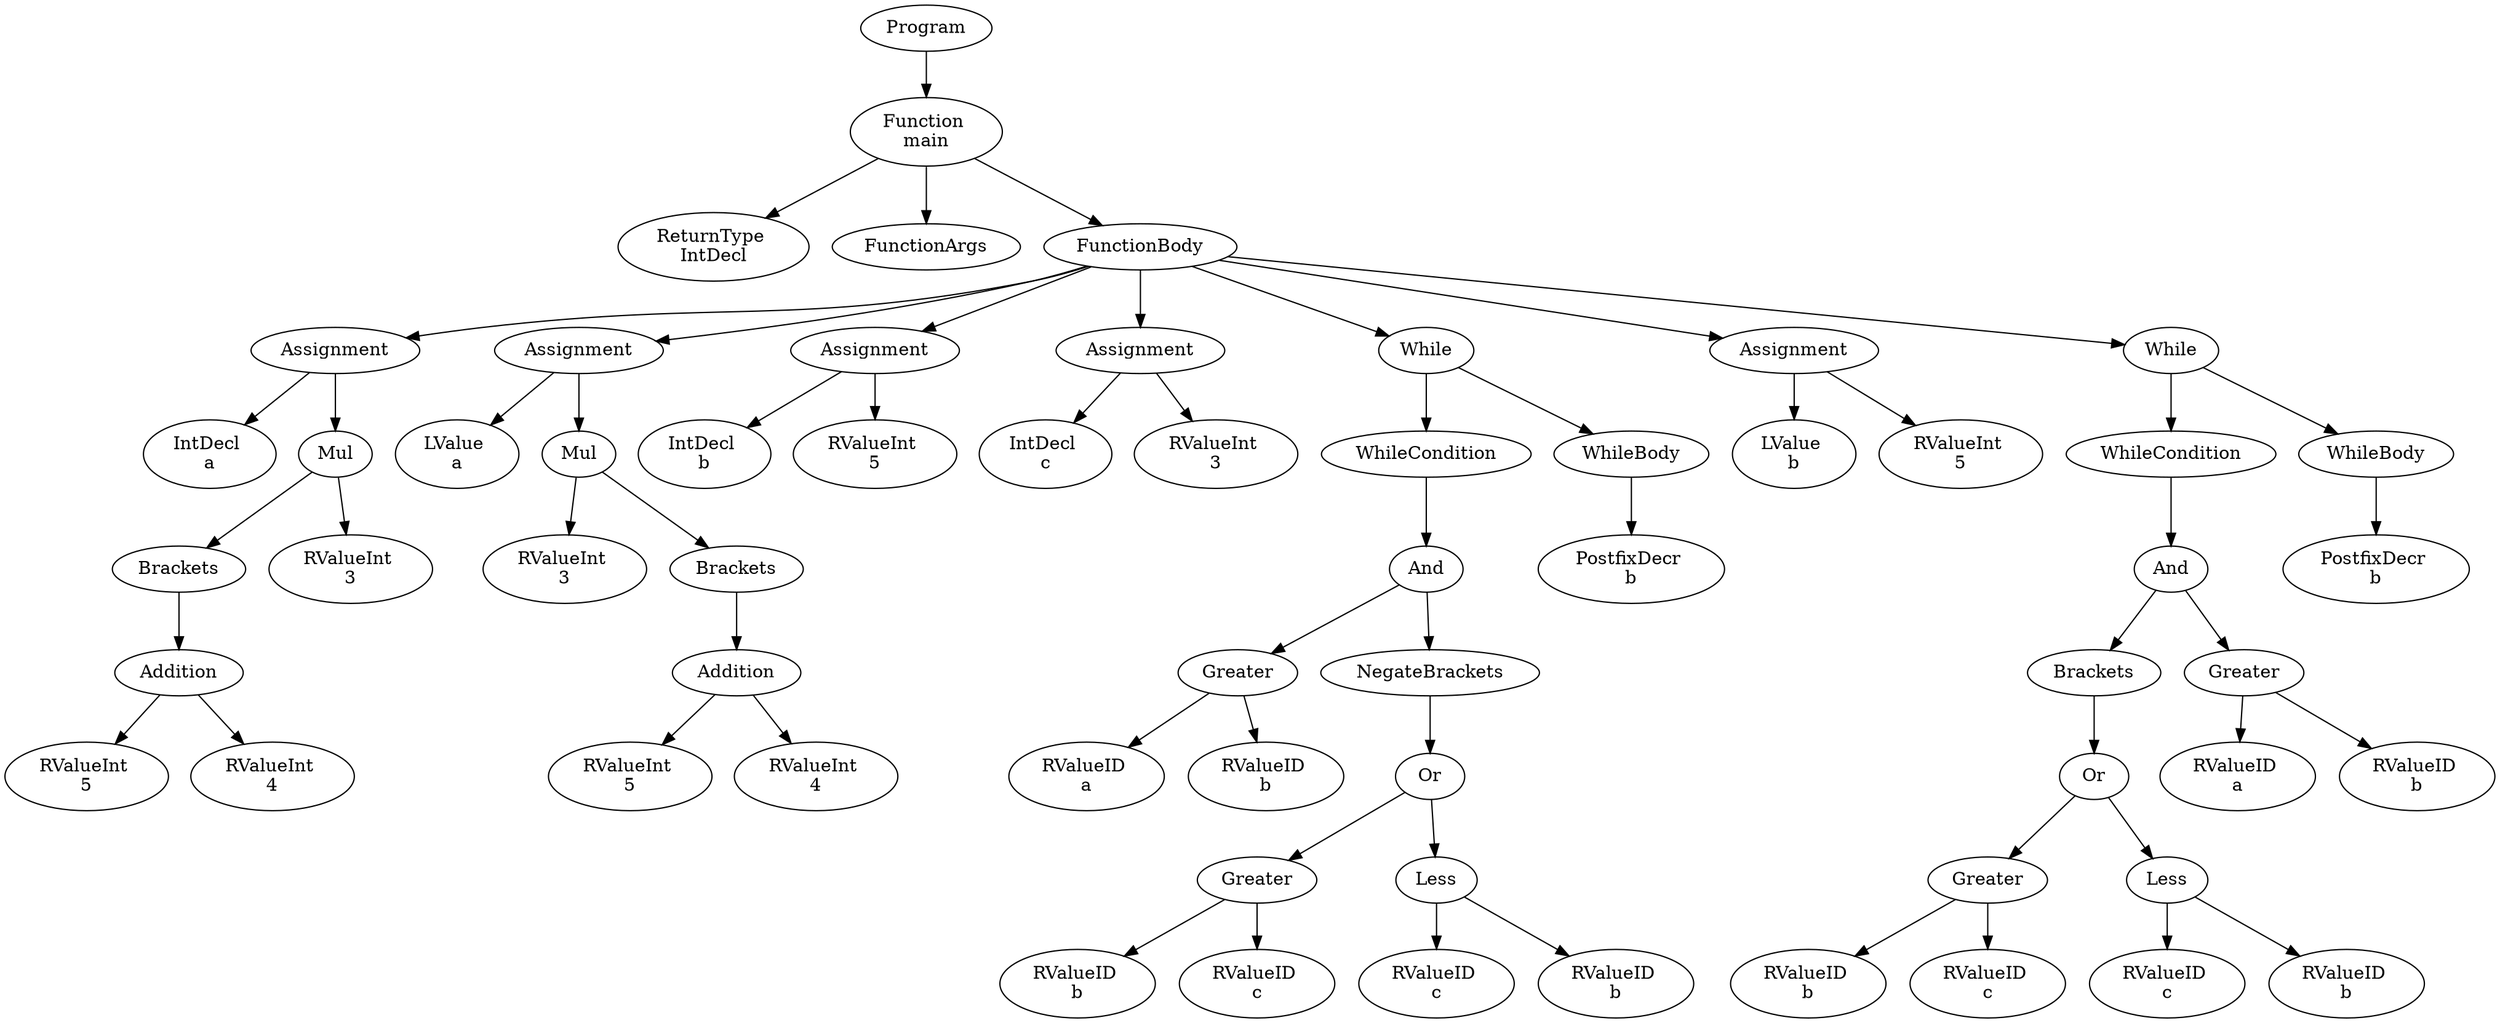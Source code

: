 digraph AST {
1 [label="Program"];
2 [label="Function \nmain"];
3 [label="ReturnType \nIntDecl"];
4 [label="FunctionArgs"];
5 [label="FunctionBody"];
6 [label="Assignment"];
7 [label="IntDecl \na"];
8 [label="Mul"];
9 [label="Brackets"];
10 [label="Addition"];
11 [label="RValueInt \n5"];
12 [label="RValueInt \n4"];
10 -> 11;
10 -> 12;
9 -> 10;
13 [label="RValueInt \n3"];
8 -> 9;
8 -> 13;
6 -> 7;
6 -> 8;
14 [label="Assignment"];
15 [label="LValue \na"];
16 [label="Mul"];
17 [label="RValueInt \n3"];
18 [label="Brackets"];
19 [label="Addition"];
20 [label="RValueInt \n5"];
21 [label="RValueInt \n4"];
19 -> 20;
19 -> 21;
18 -> 19;
16 -> 17;
16 -> 18;
14 -> 15;
14 -> 16;
22 [label="Assignment"];
23 [label="IntDecl \nb"];
24 [label="RValueInt \n5"];
22 -> 23;
22 -> 24;
25 [label="Assignment"];
26 [label="IntDecl \nc"];
27 [label="RValueInt \n3"];
25 -> 26;
25 -> 27;
28 [label="While"];
29 [label="WhileCondition"];
30 [label="And"];
31 [label="Greater"];
32 [label="RValueID \na"];
33 [label="RValueID \nb"];
31 -> 32;
31 -> 33;
34 [label="NegateBrackets"];
35 [label="Or"];
36 [label="Greater"];
37 [label="RValueID \nb"];
38 [label="RValueID \nc"];
36 -> 37;
36 -> 38;
39 [label="Less"];
40 [label="RValueID \nc"];
41 [label="RValueID \nb"];
39 -> 40;
39 -> 41;
35 -> 36;
35 -> 39;
34 -> 35;
30 -> 31;
30 -> 34;
29 -> 30;
42 [label="WhileBody"];
43 [label="PostfixDecr \nb"];
42 -> 43;
28 -> 29;
28 -> 42;
44 [label="Assignment"];
45 [label="LValue \nb"];
46 [label="RValueInt \n5"];
44 -> 45;
44 -> 46;
47 [label="While"];
48 [label="WhileCondition"];
49 [label="And"];
50 [label="Brackets"];
51 [label="Or"];
52 [label="Greater"];
53 [label="RValueID \nb"];
54 [label="RValueID \nc"];
52 -> 53;
52 -> 54;
55 [label="Less"];
56 [label="RValueID \nc"];
57 [label="RValueID \nb"];
55 -> 56;
55 -> 57;
51 -> 52;
51 -> 55;
50 -> 51;
58 [label="Greater"];
59 [label="RValueID \na"];
60 [label="RValueID \nb"];
58 -> 59;
58 -> 60;
49 -> 50;
49 -> 58;
48 -> 49;
61 [label="WhileBody"];
62 [label="PostfixDecr \nb"];
61 -> 62;
47 -> 48;
47 -> 61;
5 -> 6;
5 -> 14;
5 -> 22;
5 -> 25;
5 -> 28;
5 -> 44;
5 -> 47;
2 -> 3;
2 -> 4;
2 -> 5;
1 -> 2;
}